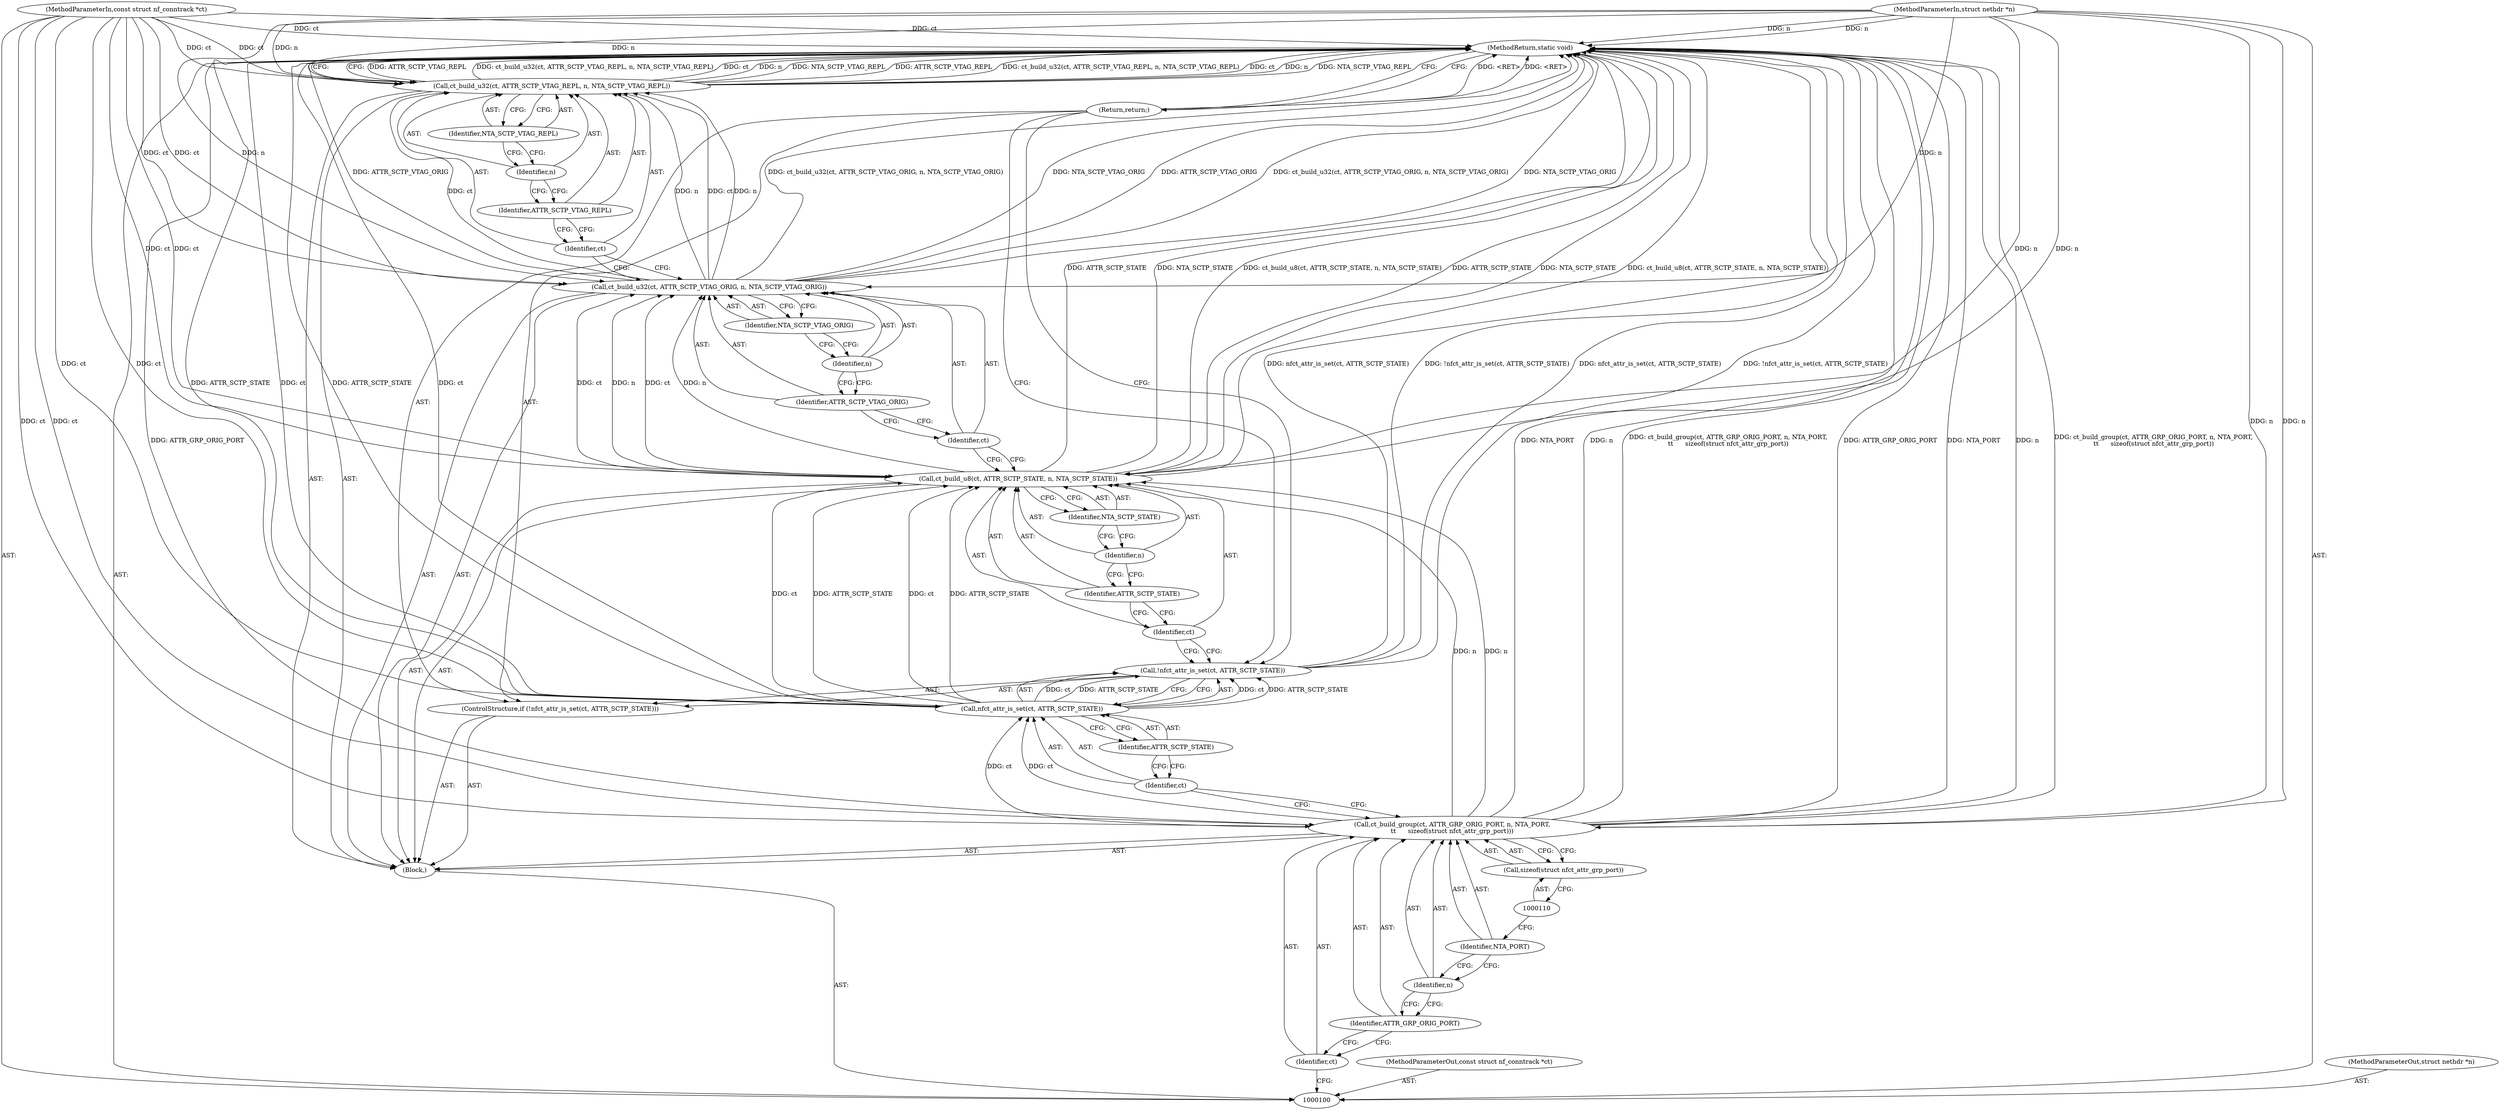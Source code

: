 digraph "1_netfilter_c392c159605956c7bd4a264ab4490e2b2704c0cd_1" {
"1000132" [label="(MethodReturn,static void)"];
"1000101" [label="(MethodParameterIn,const struct nf_conntrack *ct)"];
"1000174" [label="(MethodParameterOut,const struct nf_conntrack *ct)"];
"1000102" [label="(MethodParameterIn,struct nethdr *n)"];
"1000175" [label="(MethodParameterOut,struct nethdr *n)"];
"1000128" [label="(Identifier,ct)"];
"1000129" [label="(Identifier,ATTR_SCTP_VTAG_REPL)"];
"1000127" [label="(Call,ct_build_u32(ct, ATTR_SCTP_VTAG_REPL, n, NTA_SCTP_VTAG_REPL))"];
"1000130" [label="(Identifier,n)"];
"1000131" [label="(Identifier,NTA_SCTP_VTAG_REPL)"];
"1000103" [label="(Block,)"];
"1000104" [label="(Call,ct_build_group(ct, ATTR_GRP_ORIG_PORT, n, NTA_PORT,\n\t\t      sizeof(struct nfct_attr_grp_port)))"];
"1000105" [label="(Identifier,ct)"];
"1000106" [label="(Identifier,ATTR_GRP_ORIG_PORT)"];
"1000107" [label="(Identifier,n)"];
"1000108" [label="(Identifier,NTA_PORT)"];
"1000109" [label="(Call,sizeof(struct nfct_attr_grp_port))"];
"1000111" [label="(ControlStructure,if (!nfct_attr_is_set(ct, ATTR_SCTP_STATE)))"];
"1000114" [label="(Identifier,ct)"];
"1000115" [label="(Identifier,ATTR_SCTP_STATE)"];
"1000112" [label="(Call,!nfct_attr_is_set(ct, ATTR_SCTP_STATE))"];
"1000113" [label="(Call,nfct_attr_is_set(ct, ATTR_SCTP_STATE))"];
"1000116" [label="(Return,return;)"];
"1000118" [label="(Identifier,ct)"];
"1000119" [label="(Identifier,ATTR_SCTP_STATE)"];
"1000117" [label="(Call,ct_build_u8(ct, ATTR_SCTP_STATE, n, NTA_SCTP_STATE))"];
"1000120" [label="(Identifier,n)"];
"1000121" [label="(Identifier,NTA_SCTP_STATE)"];
"1000123" [label="(Identifier,ct)"];
"1000124" [label="(Identifier,ATTR_SCTP_VTAG_ORIG)"];
"1000122" [label="(Call,ct_build_u32(ct, ATTR_SCTP_VTAG_ORIG, n, NTA_SCTP_VTAG_ORIG))"];
"1000125" [label="(Identifier,n)"];
"1000126" [label="(Identifier,NTA_SCTP_VTAG_ORIG)"];
"1000132" -> "1000100"  [label="AST: "];
"1000132" -> "1000116"  [label="CFG: "];
"1000132" -> "1000127"  [label="CFG: "];
"1000116" -> "1000132"  [label="DDG: <RET>"];
"1000117" -> "1000132"  [label="DDG: ct_build_u8(ct, ATTR_SCTP_STATE, n, NTA_SCTP_STATE)"];
"1000117" -> "1000132"  [label="DDG: ATTR_SCTP_STATE"];
"1000117" -> "1000132"  [label="DDG: NTA_SCTP_STATE"];
"1000104" -> "1000132"  [label="DDG: NTA_PORT"];
"1000104" -> "1000132"  [label="DDG: n"];
"1000104" -> "1000132"  [label="DDG: ct_build_group(ct, ATTR_GRP_ORIG_PORT, n, NTA_PORT,\n\t\t      sizeof(struct nfct_attr_grp_port))"];
"1000104" -> "1000132"  [label="DDG: ATTR_GRP_ORIG_PORT"];
"1000113" -> "1000132"  [label="DDG: ct"];
"1000113" -> "1000132"  [label="DDG: ATTR_SCTP_STATE"];
"1000127" -> "1000132"  [label="DDG: ATTR_SCTP_VTAG_REPL"];
"1000127" -> "1000132"  [label="DDG: ct_build_u32(ct, ATTR_SCTP_VTAG_REPL, n, NTA_SCTP_VTAG_REPL)"];
"1000127" -> "1000132"  [label="DDG: ct"];
"1000127" -> "1000132"  [label="DDG: n"];
"1000127" -> "1000132"  [label="DDG: NTA_SCTP_VTAG_REPL"];
"1000122" -> "1000132"  [label="DDG: ct_build_u32(ct, ATTR_SCTP_VTAG_ORIG, n, NTA_SCTP_VTAG_ORIG)"];
"1000122" -> "1000132"  [label="DDG: NTA_SCTP_VTAG_ORIG"];
"1000122" -> "1000132"  [label="DDG: ATTR_SCTP_VTAG_ORIG"];
"1000102" -> "1000132"  [label="DDG: n"];
"1000112" -> "1000132"  [label="DDG: !nfct_attr_is_set(ct, ATTR_SCTP_STATE)"];
"1000112" -> "1000132"  [label="DDG: nfct_attr_is_set(ct, ATTR_SCTP_STATE)"];
"1000101" -> "1000132"  [label="DDG: ct"];
"1000101" -> "1000100"  [label="AST: "];
"1000101" -> "1000132"  [label="DDG: ct"];
"1000101" -> "1000104"  [label="DDG: ct"];
"1000101" -> "1000113"  [label="DDG: ct"];
"1000101" -> "1000117"  [label="DDG: ct"];
"1000101" -> "1000122"  [label="DDG: ct"];
"1000101" -> "1000127"  [label="DDG: ct"];
"1000174" -> "1000100"  [label="AST: "];
"1000102" -> "1000100"  [label="AST: "];
"1000102" -> "1000132"  [label="DDG: n"];
"1000102" -> "1000104"  [label="DDG: n"];
"1000102" -> "1000117"  [label="DDG: n"];
"1000102" -> "1000122"  [label="DDG: n"];
"1000102" -> "1000127"  [label="DDG: n"];
"1000175" -> "1000100"  [label="AST: "];
"1000128" -> "1000127"  [label="AST: "];
"1000128" -> "1000122"  [label="CFG: "];
"1000129" -> "1000128"  [label="CFG: "];
"1000129" -> "1000127"  [label="AST: "];
"1000129" -> "1000128"  [label="CFG: "];
"1000130" -> "1000129"  [label="CFG: "];
"1000127" -> "1000103"  [label="AST: "];
"1000127" -> "1000131"  [label="CFG: "];
"1000128" -> "1000127"  [label="AST: "];
"1000129" -> "1000127"  [label="AST: "];
"1000130" -> "1000127"  [label="AST: "];
"1000131" -> "1000127"  [label="AST: "];
"1000132" -> "1000127"  [label="CFG: "];
"1000127" -> "1000132"  [label="DDG: ATTR_SCTP_VTAG_REPL"];
"1000127" -> "1000132"  [label="DDG: ct_build_u32(ct, ATTR_SCTP_VTAG_REPL, n, NTA_SCTP_VTAG_REPL)"];
"1000127" -> "1000132"  [label="DDG: ct"];
"1000127" -> "1000132"  [label="DDG: n"];
"1000127" -> "1000132"  [label="DDG: NTA_SCTP_VTAG_REPL"];
"1000122" -> "1000127"  [label="DDG: ct"];
"1000122" -> "1000127"  [label="DDG: n"];
"1000101" -> "1000127"  [label="DDG: ct"];
"1000102" -> "1000127"  [label="DDG: n"];
"1000130" -> "1000127"  [label="AST: "];
"1000130" -> "1000129"  [label="CFG: "];
"1000131" -> "1000130"  [label="CFG: "];
"1000131" -> "1000127"  [label="AST: "];
"1000131" -> "1000130"  [label="CFG: "];
"1000127" -> "1000131"  [label="CFG: "];
"1000103" -> "1000100"  [label="AST: "];
"1000104" -> "1000103"  [label="AST: "];
"1000111" -> "1000103"  [label="AST: "];
"1000117" -> "1000103"  [label="AST: "];
"1000122" -> "1000103"  [label="AST: "];
"1000127" -> "1000103"  [label="AST: "];
"1000104" -> "1000103"  [label="AST: "];
"1000104" -> "1000109"  [label="CFG: "];
"1000105" -> "1000104"  [label="AST: "];
"1000106" -> "1000104"  [label="AST: "];
"1000107" -> "1000104"  [label="AST: "];
"1000108" -> "1000104"  [label="AST: "];
"1000109" -> "1000104"  [label="AST: "];
"1000114" -> "1000104"  [label="CFG: "];
"1000104" -> "1000132"  [label="DDG: NTA_PORT"];
"1000104" -> "1000132"  [label="DDG: n"];
"1000104" -> "1000132"  [label="DDG: ct_build_group(ct, ATTR_GRP_ORIG_PORT, n, NTA_PORT,\n\t\t      sizeof(struct nfct_attr_grp_port))"];
"1000104" -> "1000132"  [label="DDG: ATTR_GRP_ORIG_PORT"];
"1000101" -> "1000104"  [label="DDG: ct"];
"1000102" -> "1000104"  [label="DDG: n"];
"1000104" -> "1000113"  [label="DDG: ct"];
"1000104" -> "1000117"  [label="DDG: n"];
"1000105" -> "1000104"  [label="AST: "];
"1000105" -> "1000100"  [label="CFG: "];
"1000106" -> "1000105"  [label="CFG: "];
"1000106" -> "1000104"  [label="AST: "];
"1000106" -> "1000105"  [label="CFG: "];
"1000107" -> "1000106"  [label="CFG: "];
"1000107" -> "1000104"  [label="AST: "];
"1000107" -> "1000106"  [label="CFG: "];
"1000108" -> "1000107"  [label="CFG: "];
"1000108" -> "1000104"  [label="AST: "];
"1000108" -> "1000107"  [label="CFG: "];
"1000110" -> "1000108"  [label="CFG: "];
"1000109" -> "1000104"  [label="AST: "];
"1000109" -> "1000110"  [label="CFG: "];
"1000110" -> "1000109"  [label="AST: "];
"1000104" -> "1000109"  [label="CFG: "];
"1000111" -> "1000103"  [label="AST: "];
"1000112" -> "1000111"  [label="AST: "];
"1000116" -> "1000111"  [label="AST: "];
"1000114" -> "1000113"  [label="AST: "];
"1000114" -> "1000104"  [label="CFG: "];
"1000115" -> "1000114"  [label="CFG: "];
"1000115" -> "1000113"  [label="AST: "];
"1000115" -> "1000114"  [label="CFG: "];
"1000113" -> "1000115"  [label="CFG: "];
"1000112" -> "1000111"  [label="AST: "];
"1000112" -> "1000113"  [label="CFG: "];
"1000113" -> "1000112"  [label="AST: "];
"1000116" -> "1000112"  [label="CFG: "];
"1000118" -> "1000112"  [label="CFG: "];
"1000112" -> "1000132"  [label="DDG: !nfct_attr_is_set(ct, ATTR_SCTP_STATE)"];
"1000112" -> "1000132"  [label="DDG: nfct_attr_is_set(ct, ATTR_SCTP_STATE)"];
"1000113" -> "1000112"  [label="DDG: ct"];
"1000113" -> "1000112"  [label="DDG: ATTR_SCTP_STATE"];
"1000113" -> "1000112"  [label="AST: "];
"1000113" -> "1000115"  [label="CFG: "];
"1000114" -> "1000113"  [label="AST: "];
"1000115" -> "1000113"  [label="AST: "];
"1000112" -> "1000113"  [label="CFG: "];
"1000113" -> "1000132"  [label="DDG: ct"];
"1000113" -> "1000132"  [label="DDG: ATTR_SCTP_STATE"];
"1000113" -> "1000112"  [label="DDG: ct"];
"1000113" -> "1000112"  [label="DDG: ATTR_SCTP_STATE"];
"1000104" -> "1000113"  [label="DDG: ct"];
"1000101" -> "1000113"  [label="DDG: ct"];
"1000113" -> "1000117"  [label="DDG: ct"];
"1000113" -> "1000117"  [label="DDG: ATTR_SCTP_STATE"];
"1000116" -> "1000111"  [label="AST: "];
"1000116" -> "1000112"  [label="CFG: "];
"1000132" -> "1000116"  [label="CFG: "];
"1000116" -> "1000132"  [label="DDG: <RET>"];
"1000118" -> "1000117"  [label="AST: "];
"1000118" -> "1000112"  [label="CFG: "];
"1000119" -> "1000118"  [label="CFG: "];
"1000119" -> "1000117"  [label="AST: "];
"1000119" -> "1000118"  [label="CFG: "];
"1000120" -> "1000119"  [label="CFG: "];
"1000117" -> "1000103"  [label="AST: "];
"1000117" -> "1000121"  [label="CFG: "];
"1000118" -> "1000117"  [label="AST: "];
"1000119" -> "1000117"  [label="AST: "];
"1000120" -> "1000117"  [label="AST: "];
"1000121" -> "1000117"  [label="AST: "];
"1000123" -> "1000117"  [label="CFG: "];
"1000117" -> "1000132"  [label="DDG: ct_build_u8(ct, ATTR_SCTP_STATE, n, NTA_SCTP_STATE)"];
"1000117" -> "1000132"  [label="DDG: ATTR_SCTP_STATE"];
"1000117" -> "1000132"  [label="DDG: NTA_SCTP_STATE"];
"1000113" -> "1000117"  [label="DDG: ct"];
"1000113" -> "1000117"  [label="DDG: ATTR_SCTP_STATE"];
"1000101" -> "1000117"  [label="DDG: ct"];
"1000104" -> "1000117"  [label="DDG: n"];
"1000102" -> "1000117"  [label="DDG: n"];
"1000117" -> "1000122"  [label="DDG: ct"];
"1000117" -> "1000122"  [label="DDG: n"];
"1000120" -> "1000117"  [label="AST: "];
"1000120" -> "1000119"  [label="CFG: "];
"1000121" -> "1000120"  [label="CFG: "];
"1000121" -> "1000117"  [label="AST: "];
"1000121" -> "1000120"  [label="CFG: "];
"1000117" -> "1000121"  [label="CFG: "];
"1000123" -> "1000122"  [label="AST: "];
"1000123" -> "1000117"  [label="CFG: "];
"1000124" -> "1000123"  [label="CFG: "];
"1000124" -> "1000122"  [label="AST: "];
"1000124" -> "1000123"  [label="CFG: "];
"1000125" -> "1000124"  [label="CFG: "];
"1000122" -> "1000103"  [label="AST: "];
"1000122" -> "1000126"  [label="CFG: "];
"1000123" -> "1000122"  [label="AST: "];
"1000124" -> "1000122"  [label="AST: "];
"1000125" -> "1000122"  [label="AST: "];
"1000126" -> "1000122"  [label="AST: "];
"1000128" -> "1000122"  [label="CFG: "];
"1000122" -> "1000132"  [label="DDG: ct_build_u32(ct, ATTR_SCTP_VTAG_ORIG, n, NTA_SCTP_VTAG_ORIG)"];
"1000122" -> "1000132"  [label="DDG: NTA_SCTP_VTAG_ORIG"];
"1000122" -> "1000132"  [label="DDG: ATTR_SCTP_VTAG_ORIG"];
"1000117" -> "1000122"  [label="DDG: ct"];
"1000117" -> "1000122"  [label="DDG: n"];
"1000101" -> "1000122"  [label="DDG: ct"];
"1000102" -> "1000122"  [label="DDG: n"];
"1000122" -> "1000127"  [label="DDG: ct"];
"1000122" -> "1000127"  [label="DDG: n"];
"1000125" -> "1000122"  [label="AST: "];
"1000125" -> "1000124"  [label="CFG: "];
"1000126" -> "1000125"  [label="CFG: "];
"1000126" -> "1000122"  [label="AST: "];
"1000126" -> "1000125"  [label="CFG: "];
"1000122" -> "1000126"  [label="CFG: "];
}
